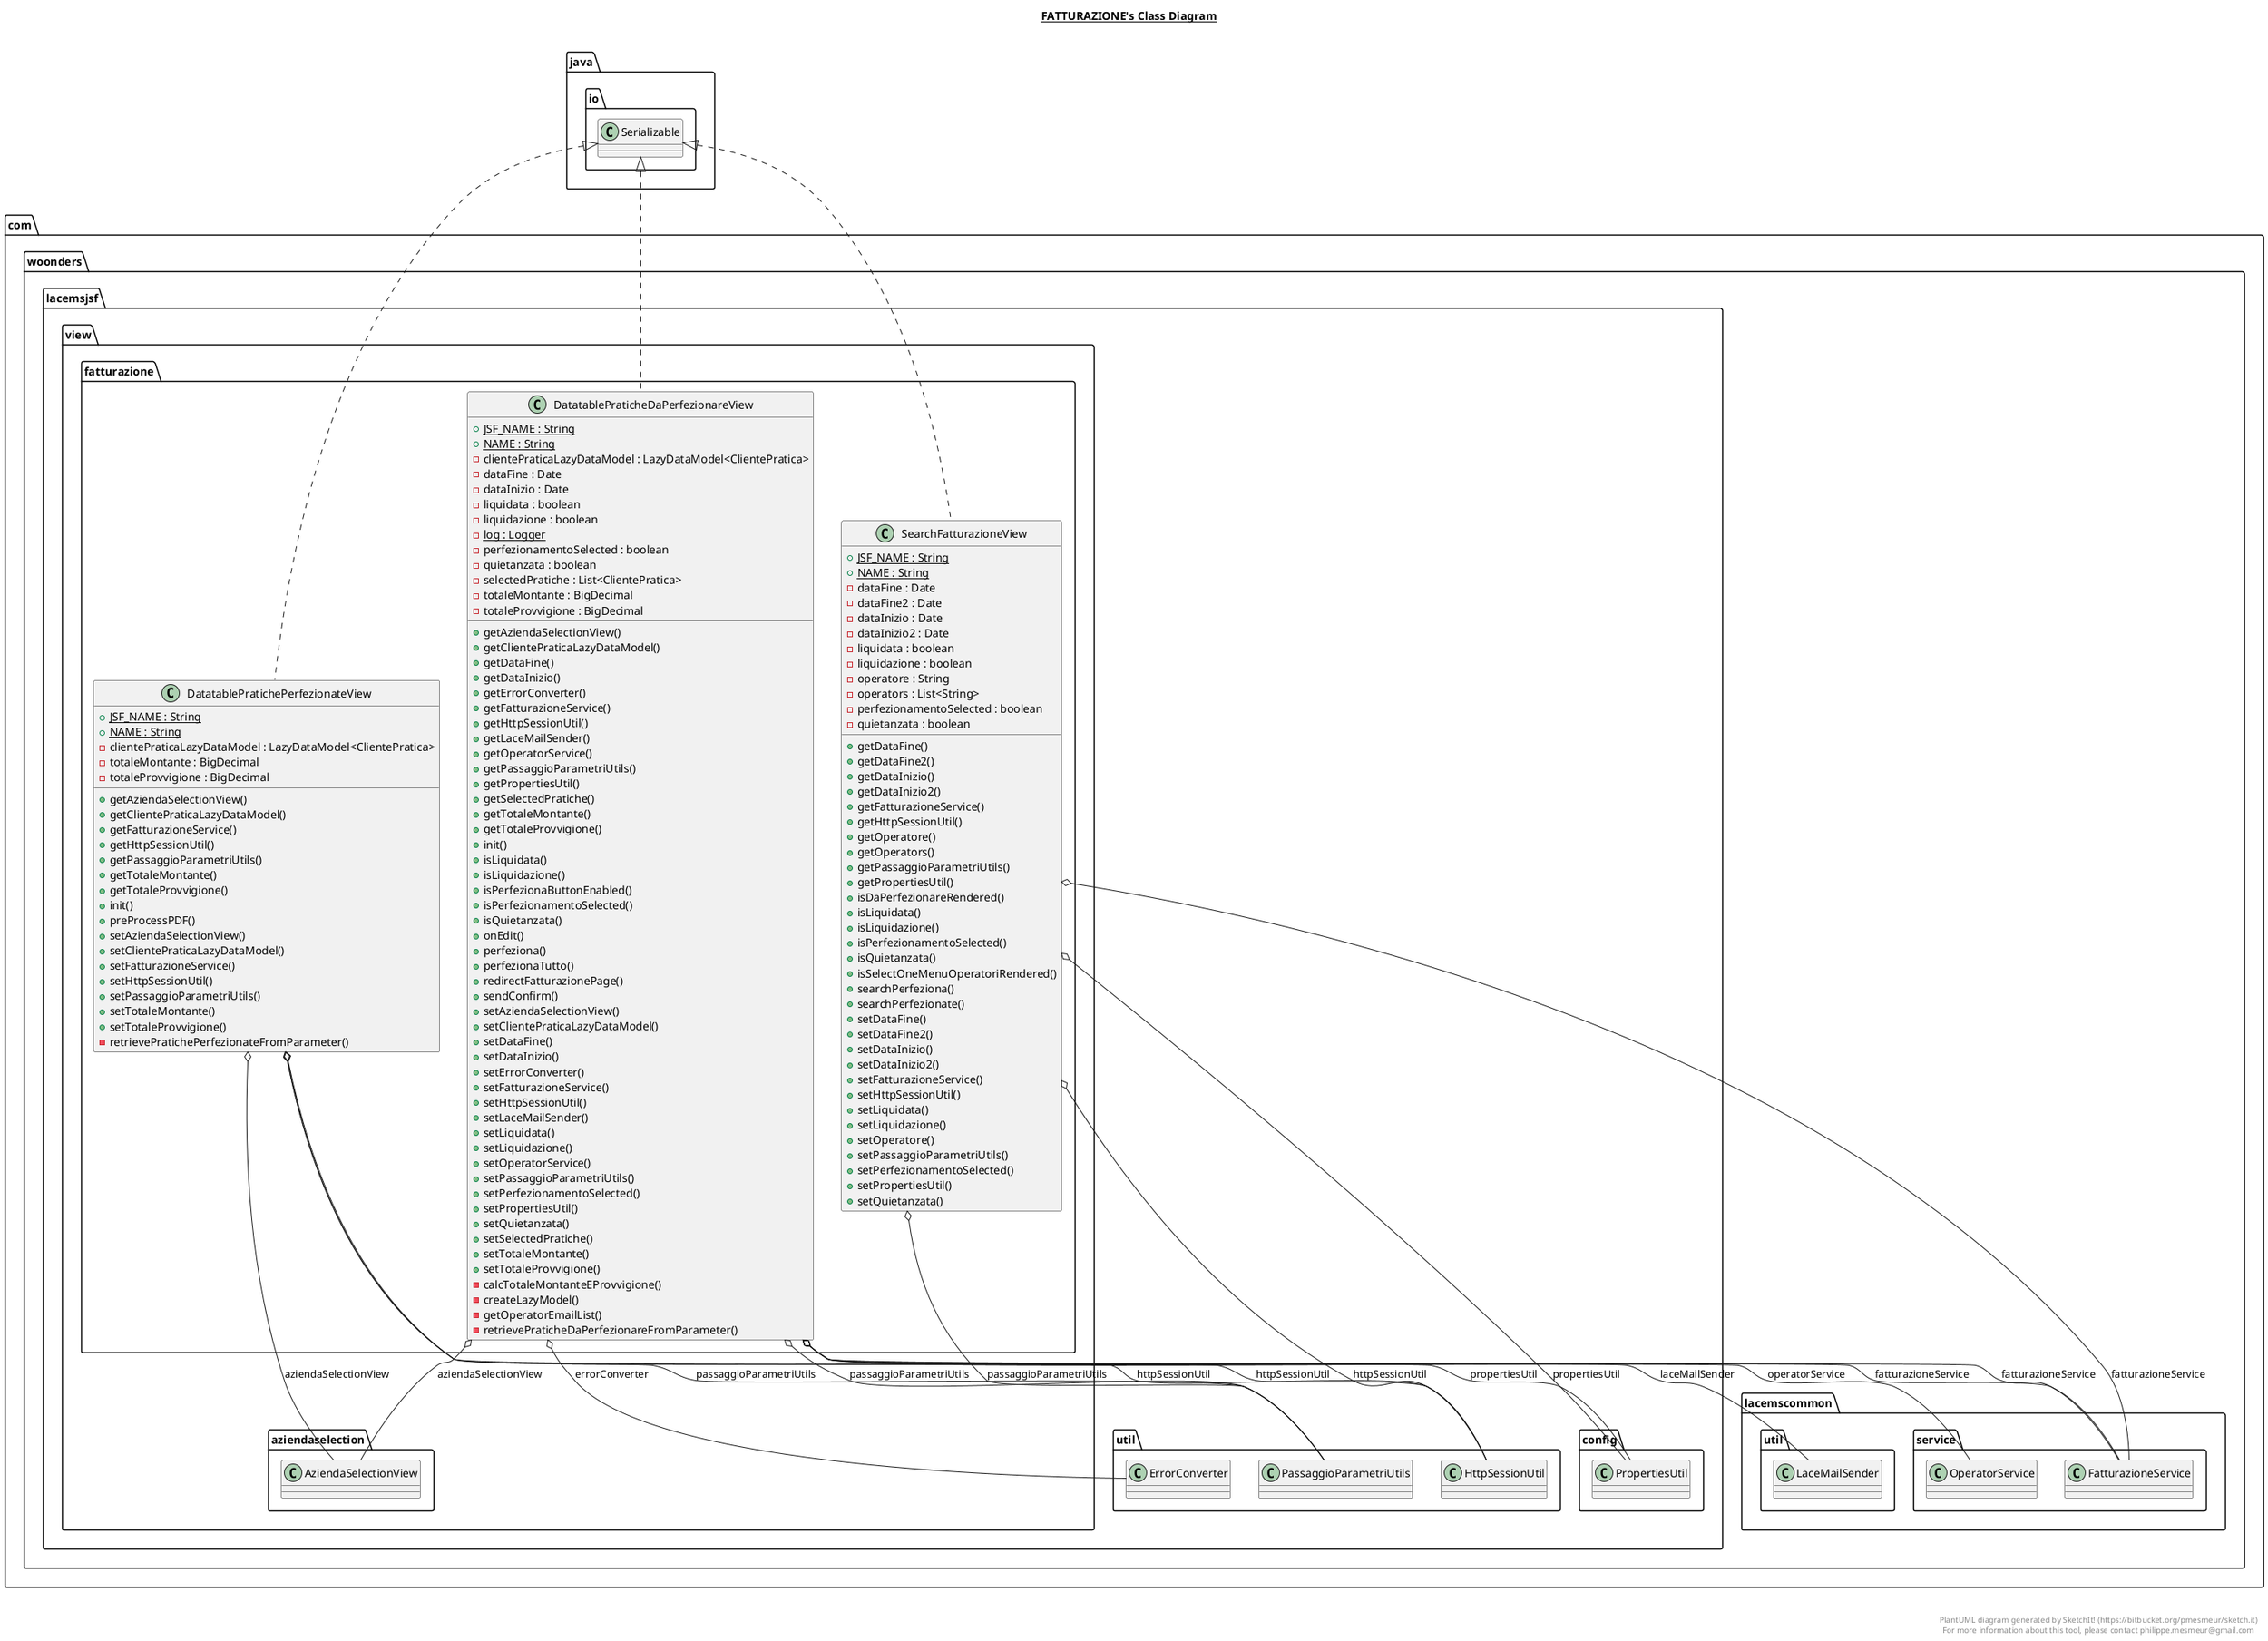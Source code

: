 @startuml

title __FATTURAZIONE's Class Diagram__\n

  namespace com.woonders.lacemsjsf.view.fatturazione {
    class com.woonders.lacemsjsf.view.fatturazione.DatatablePraticheDaPerfezionareView {
        {static} + JSF_NAME : String
        {static} + NAME : String
        - clientePraticaLazyDataModel : LazyDataModel<ClientePratica>
        - dataFine : Date
        - dataInizio : Date
        - liquidata : boolean
        - liquidazione : boolean
        {static} - log : Logger
        - perfezionamentoSelected : boolean
        - quietanzata : boolean
        - selectedPratiche : List<ClientePratica>
        - totaleMontante : BigDecimal
        - totaleProvvigione : BigDecimal
        + getAziendaSelectionView()
        + getClientePraticaLazyDataModel()
        + getDataFine()
        + getDataInizio()
        + getErrorConverter()
        + getFatturazioneService()
        + getHttpSessionUtil()
        + getLaceMailSender()
        + getOperatorService()
        + getPassaggioParametriUtils()
        + getPropertiesUtil()
        + getSelectedPratiche()
        + getTotaleMontante()
        + getTotaleProvvigione()
        + init()
        + isLiquidata()
        + isLiquidazione()
        + isPerfezionaButtonEnabled()
        + isPerfezionamentoSelected()
        + isQuietanzata()
        + onEdit()
        + perfeziona()
        + perfezionaTutto()
        + redirectFatturazionePage()
        + sendConfirm()
        + setAziendaSelectionView()
        + setClientePraticaLazyDataModel()
        + setDataFine()
        + setDataInizio()
        + setErrorConverter()
        + setFatturazioneService()
        + setHttpSessionUtil()
        + setLaceMailSender()
        + setLiquidata()
        + setLiquidazione()
        + setOperatorService()
        + setPassaggioParametriUtils()
        + setPerfezionamentoSelected()
        + setPropertiesUtil()
        + setQuietanzata()
        + setSelectedPratiche()
        + setTotaleMontante()
        + setTotaleProvvigione()
        - calcTotaleMontanteEProvvigione()
        - createLazyModel()
        - getOperatorEmailList()
        - retrievePraticheDaPerfezionareFromParameter()
    }
  }
  

  namespace com.woonders.lacemsjsf.view.fatturazione {
    class com.woonders.lacemsjsf.view.fatturazione.DatatablePratichePerfezionateView {
        {static} + JSF_NAME : String
        {static} + NAME : String
        - clientePraticaLazyDataModel : LazyDataModel<ClientePratica>
        - totaleMontante : BigDecimal
        - totaleProvvigione : BigDecimal
        + getAziendaSelectionView()
        + getClientePraticaLazyDataModel()
        + getFatturazioneService()
        + getHttpSessionUtil()
        + getPassaggioParametriUtils()
        + getTotaleMontante()
        + getTotaleProvvigione()
        + init()
        + preProcessPDF()
        + setAziendaSelectionView()
        + setClientePraticaLazyDataModel()
        + setFatturazioneService()
        + setHttpSessionUtil()
        + setPassaggioParametriUtils()
        + setTotaleMontante()
        + setTotaleProvvigione()
        - retrievePratichePerfezionateFromParameter()
    }
  }
  

  namespace com.woonders.lacemsjsf.view.fatturazione {
    class com.woonders.lacemsjsf.view.fatturazione.SearchFatturazioneView {
        {static} + JSF_NAME : String
        {static} + NAME : String
        - dataFine : Date
        - dataFine2 : Date
        - dataInizio : Date
        - dataInizio2 : Date
        - liquidata : boolean
        - liquidazione : boolean
        - operatore : String
        - operators : List<String>
        - perfezionamentoSelected : boolean
        - quietanzata : boolean
        + getDataFine()
        + getDataFine2()
        + getDataInizio()
        + getDataInizio2()
        + getFatturazioneService()
        + getHttpSessionUtil()
        + getOperatore()
        + getOperators()
        + getPassaggioParametriUtils()
        + getPropertiesUtil()
        + isDaPerfezionareRendered()
        + isLiquidata()
        + isLiquidazione()
        + isPerfezionamentoSelected()
        + isQuietanzata()
        + isSelectOneMenuOperatoriRendered()
        + searchPerfeziona()
        + searchPerfezionate()
        + setDataFine()
        + setDataFine2()
        + setDataInizio()
        + setDataInizio2()
        + setFatturazioneService()
        + setHttpSessionUtil()
        + setLiquidata()
        + setLiquidazione()
        + setOperatore()
        + setPassaggioParametriUtils()
        + setPerfezionamentoSelected()
        + setPropertiesUtil()
        + setQuietanzata()
    }
  }
  

  com.woonders.lacemsjsf.view.fatturazione.DatatablePraticheDaPerfezionareView .up.|> java.io.Serializable
  com.woonders.lacemsjsf.view.fatturazione.DatatablePraticheDaPerfezionareView o-- com.woonders.lacemsjsf.view.aziendaselection.AziendaSelectionView : aziendaSelectionView
  com.woonders.lacemsjsf.view.fatturazione.DatatablePraticheDaPerfezionareView o-- com.woonders.lacemsjsf.util.ErrorConverter : errorConverter
  com.woonders.lacemsjsf.view.fatturazione.DatatablePraticheDaPerfezionareView o-- com.woonders.lacemscommon.service.FatturazioneService : fatturazioneService
  com.woonders.lacemsjsf.view.fatturazione.DatatablePraticheDaPerfezionareView o-- com.woonders.lacemsjsf.util.HttpSessionUtil : httpSessionUtil
  com.woonders.lacemsjsf.view.fatturazione.DatatablePraticheDaPerfezionareView o-- com.woonders.lacemscommon.util.LaceMailSender : laceMailSender
  com.woonders.lacemsjsf.view.fatturazione.DatatablePraticheDaPerfezionareView o-- com.woonders.lacemscommon.service.OperatorService : operatorService
  com.woonders.lacemsjsf.view.fatturazione.DatatablePraticheDaPerfezionareView o-- com.woonders.lacemsjsf.util.PassaggioParametriUtils : passaggioParametriUtils
  com.woonders.lacemsjsf.view.fatturazione.DatatablePraticheDaPerfezionareView o-- com.woonders.lacemsjsf.config.PropertiesUtil : propertiesUtil
  com.woonders.lacemsjsf.view.fatturazione.DatatablePratichePerfezionateView .up.|> java.io.Serializable
  com.woonders.lacemsjsf.view.fatturazione.DatatablePratichePerfezionateView o-- com.woonders.lacemsjsf.view.aziendaselection.AziendaSelectionView : aziendaSelectionView
  com.woonders.lacemsjsf.view.fatturazione.DatatablePratichePerfezionateView o-- com.woonders.lacemscommon.service.FatturazioneService : fatturazioneService
  com.woonders.lacemsjsf.view.fatturazione.DatatablePratichePerfezionateView o-- com.woonders.lacemsjsf.util.HttpSessionUtil : httpSessionUtil
  com.woonders.lacemsjsf.view.fatturazione.DatatablePratichePerfezionateView o-- com.woonders.lacemsjsf.util.PassaggioParametriUtils : passaggioParametriUtils
  com.woonders.lacemsjsf.view.fatturazione.SearchFatturazioneView .up.|> java.io.Serializable
  com.woonders.lacemsjsf.view.fatturazione.SearchFatturazioneView o-- com.woonders.lacemscommon.service.FatturazioneService : fatturazioneService
  com.woonders.lacemsjsf.view.fatturazione.SearchFatturazioneView o-- com.woonders.lacemsjsf.util.HttpSessionUtil : httpSessionUtil
  com.woonders.lacemsjsf.view.fatturazione.SearchFatturazioneView o-- com.woonders.lacemsjsf.util.PassaggioParametriUtils : passaggioParametriUtils
  com.woonders.lacemsjsf.view.fatturazione.SearchFatturazioneView o-- com.woonders.lacemsjsf.config.PropertiesUtil : propertiesUtil


right footer


PlantUML diagram generated by SketchIt! (https://bitbucket.org/pmesmeur/sketch.it)
For more information about this tool, please contact philippe.mesmeur@gmail.com
endfooter

@enduml
